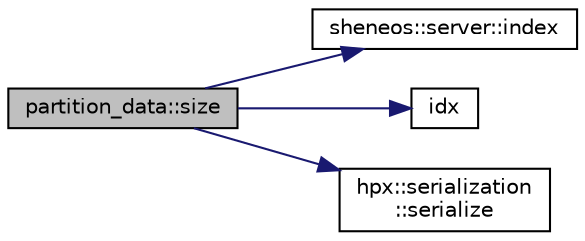 digraph "partition_data::size"
{
  edge [fontname="Helvetica",fontsize="10",labelfontname="Helvetica",labelfontsize="10"];
  node [fontname="Helvetica",fontsize="10",shape=record];
  rankdir="LR";
  Node165 [label="partition_data::size",height=0.2,width=0.4,color="black", fillcolor="grey75", style="filled", fontcolor="black"];
  Node165 -> Node166 [color="midnightblue",fontsize="10",style="solid",fontname="Helvetica"];
  Node166 [label="sheneos::server::index",height=0.2,width=0.4,color="black", fillcolor="white", style="filled",URL="$d8/d34/namespacesheneos_1_1server.html#a12e039b67b752981e161139539306f00"];
  Node165 -> Node167 [color="midnightblue",fontsize="10",style="solid",fontname="Helvetica"];
  Node167 [label="idx",height=0.2,width=0.4,color="black", fillcolor="white", style="filled",URL="$df/de0/1d__stencil__8_8cpp.html#ac4d0d6e535a6569ad75ce537a8e9889d"];
  Node165 -> Node168 [color="midnightblue",fontsize="10",style="solid",fontname="Helvetica"];
  Node168 [label="hpx::serialization\l::serialize",height=0.2,width=0.4,color="black", fillcolor="white", style="filled",URL="$d5/d3c/namespacehpx_1_1serialization.html#a5558bd8a923a1df82ce17bad40b0a060"];
}
